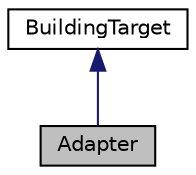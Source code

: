 digraph "Adapter"
{
 // LATEX_PDF_SIZE
  edge [fontname="Helvetica",fontsize="10",labelfontname="Helvetica",labelfontsize="10"];
  node [fontname="Helvetica",fontsize="10",shape=record];
  Node1 [label="Adapter",height=0.2,width=0.4,color="black", fillcolor="grey75", style="filled", fontcolor="black",tooltip="The Adapter class adapts the CompositeBuilding interface to the BuildingTarget interface,..."];
  Node2 -> Node1 [dir="back",color="midnightblue",fontsize="10",style="solid",fontname="Helvetica"];
  Node2 [label="BuildingTarget",height=0.2,width=0.4,color="black", fillcolor="white", style="filled",URL="$classBuildingTarget.html",tooltip="Interface for building target management."];
}
